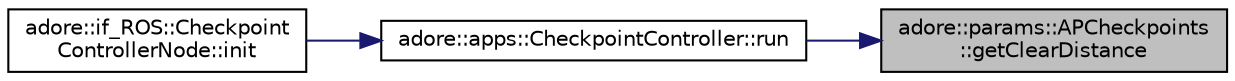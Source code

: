 digraph "adore::params::APCheckpoints::getClearDistance"
{
 // LATEX_PDF_SIZE
  edge [fontname="Helvetica",fontsize="10",labelfontname="Helvetica",labelfontsize="10"];
  node [fontname="Helvetica",fontsize="10",shape=record];
  rankdir="RL";
  Node1 [label="adore::params::APCheckpoints\l::getClearDistance",height=0.2,width=0.4,color="black", fillcolor="grey75", style="filled", fontcolor="black",tooltip="returns distance value for resetting current checkpoint"];
  Node1 -> Node2 [dir="back",color="midnightblue",fontsize="10",style="solid",fontname="Helvetica"];
  Node2 [label="adore::apps::CheckpointController::run",height=0.2,width=0.4,color="black", fillcolor="white", style="filled",URL="$classadore_1_1apps_1_1CheckpointController.html#a8836d7b78ad0a3d0e7bbda81a18fbee3",tooltip=" "];
  Node2 -> Node3 [dir="back",color="midnightblue",fontsize="10",style="solid",fontname="Helvetica"];
  Node3 [label="adore::if_ROS::Checkpoint\lControllerNode::init",height=0.2,width=0.4,color="black", fillcolor="white", style="filled",URL="$classadore_1_1if__ROS_1_1CheckpointControllerNode.html#a5d71fbe87caca52f85b90552024aca2f",tooltip=" "];
}

